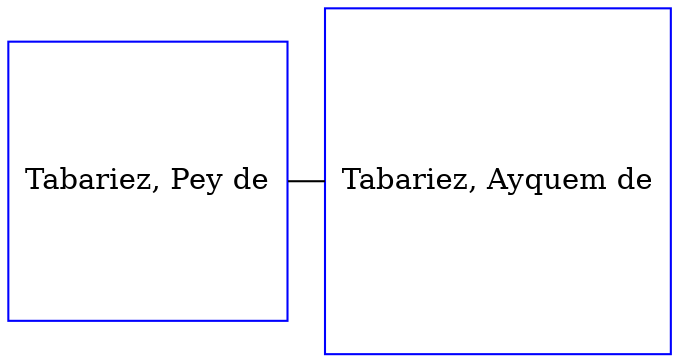 digraph D {
    edge [dir=none];    node [shape=box];    "019275"   [label="Tabariez, Pey de", shape=box, regular=1, color="blue"] ;
"019274"   [label="Tabariez, Ayquem de", shape=box, regular=1, color="blue"] ;
{rank=same; 019275->019274};
}